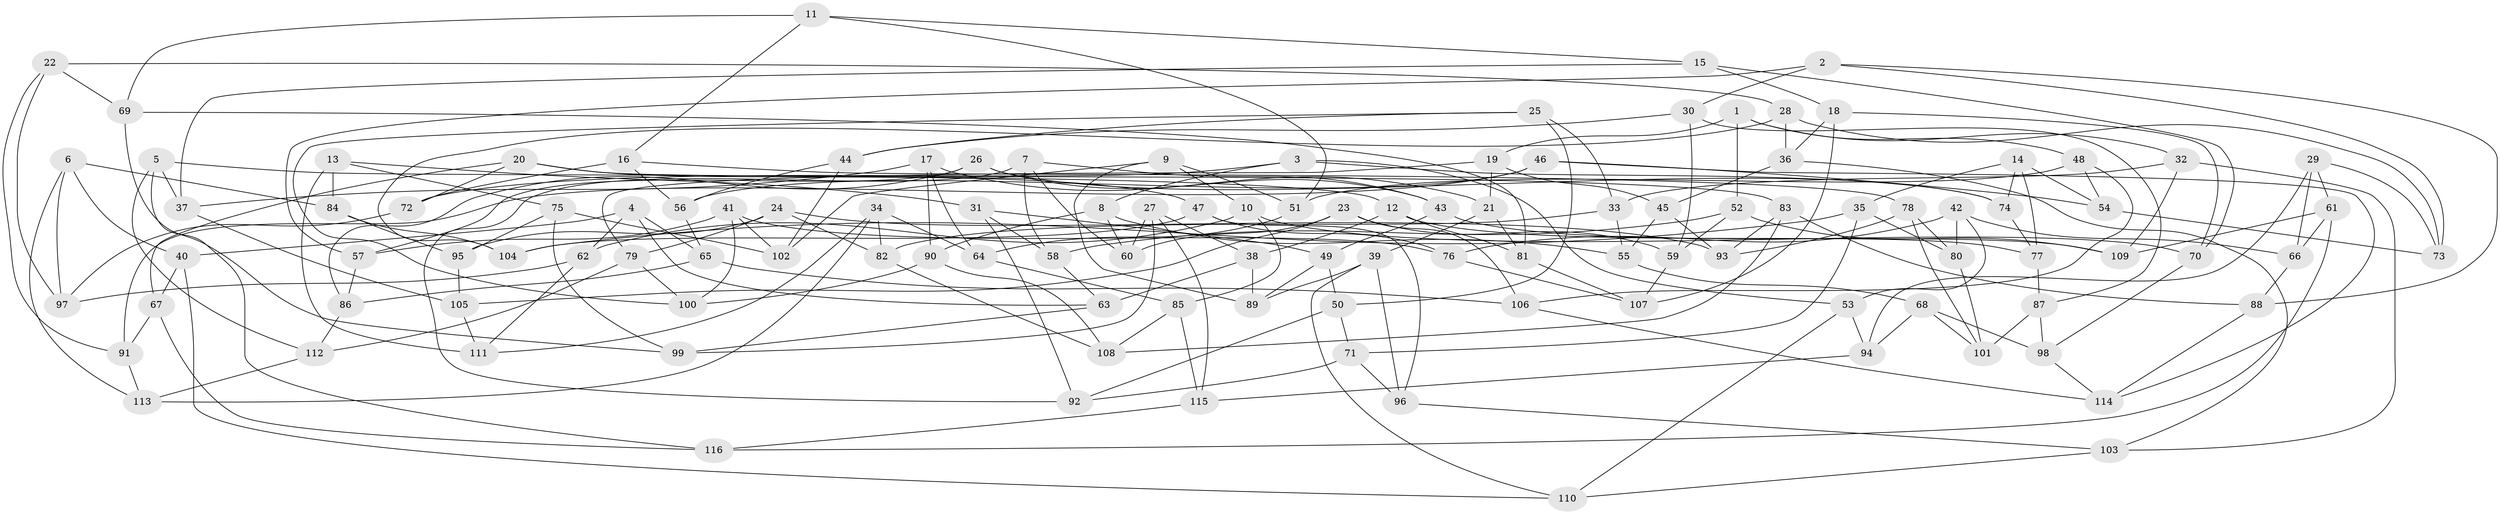 // coarse degree distribution, {5: 0.09876543209876543, 4: 0.7037037037037037, 8: 0.06172839506172839, 6: 0.012345679012345678, 3: 0.07407407407407407, 10: 0.024691358024691357, 9: 0.012345679012345678, 7: 0.012345679012345678}
// Generated by graph-tools (version 1.1) at 2025/02/03/04/25 22:02:14]
// undirected, 116 vertices, 232 edges
graph export_dot {
graph [start="1"]
  node [color=gray90,style=filled];
  1;
  2;
  3;
  4;
  5;
  6;
  7;
  8;
  9;
  10;
  11;
  12;
  13;
  14;
  15;
  16;
  17;
  18;
  19;
  20;
  21;
  22;
  23;
  24;
  25;
  26;
  27;
  28;
  29;
  30;
  31;
  32;
  33;
  34;
  35;
  36;
  37;
  38;
  39;
  40;
  41;
  42;
  43;
  44;
  45;
  46;
  47;
  48;
  49;
  50;
  51;
  52;
  53;
  54;
  55;
  56;
  57;
  58;
  59;
  60;
  61;
  62;
  63;
  64;
  65;
  66;
  67;
  68;
  69;
  70;
  71;
  72;
  73;
  74;
  75;
  76;
  77;
  78;
  79;
  80;
  81;
  82;
  83;
  84;
  85;
  86;
  87;
  88;
  89;
  90;
  91;
  92;
  93;
  94;
  95;
  96;
  97;
  98;
  99;
  100;
  101;
  102;
  103;
  104;
  105;
  106;
  107;
  108;
  109;
  110;
  111;
  112;
  113;
  114;
  115;
  116;
  1 -- 32;
  1 -- 19;
  1 -- 48;
  1 -- 52;
  2 -- 57;
  2 -- 30;
  2 -- 73;
  2 -- 88;
  3 -- 53;
  3 -- 72;
  3 -- 8;
  3 -- 74;
  4 -- 65;
  4 -- 62;
  4 -- 63;
  4 -- 40;
  5 -- 116;
  5 -- 37;
  5 -- 112;
  5 -- 12;
  6 -- 97;
  6 -- 113;
  6 -- 40;
  6 -- 84;
  7 -- 58;
  7 -- 60;
  7 -- 92;
  7 -- 43;
  8 -- 55;
  8 -- 60;
  8 -- 90;
  9 -- 51;
  9 -- 10;
  9 -- 89;
  9 -- 102;
  10 -- 62;
  10 -- 85;
  10 -- 70;
  11 -- 51;
  11 -- 16;
  11 -- 69;
  11 -- 15;
  12 -- 38;
  12 -- 81;
  12 -- 77;
  13 -- 75;
  13 -- 111;
  13 -- 84;
  13 -- 31;
  14 -- 74;
  14 -- 77;
  14 -- 54;
  14 -- 35;
  15 -- 37;
  15 -- 70;
  15 -- 18;
  16 -- 56;
  16 -- 78;
  16 -- 72;
  17 -- 37;
  17 -- 21;
  17 -- 90;
  17 -- 64;
  18 -- 107;
  18 -- 70;
  18 -- 36;
  19 -- 45;
  19 -- 79;
  19 -- 21;
  20 -- 47;
  20 -- 83;
  20 -- 67;
  20 -- 72;
  21 -- 39;
  21 -- 81;
  22 -- 97;
  22 -- 69;
  22 -- 28;
  22 -- 91;
  23 -- 106;
  23 -- 60;
  23 -- 105;
  23 -- 59;
  24 -- 79;
  24 -- 95;
  24 -- 93;
  24 -- 82;
  25 -- 100;
  25 -- 50;
  25 -- 33;
  25 -- 44;
  26 -- 74;
  26 -- 57;
  26 -- 43;
  26 -- 86;
  27 -- 38;
  27 -- 115;
  27 -- 60;
  27 -- 99;
  28 -- 104;
  28 -- 73;
  28 -- 36;
  29 -- 61;
  29 -- 94;
  29 -- 73;
  29 -- 66;
  30 -- 59;
  30 -- 87;
  30 -- 44;
  31 -- 58;
  31 -- 49;
  31 -- 92;
  32 -- 103;
  32 -- 109;
  32 -- 33;
  33 -- 82;
  33 -- 55;
  34 -- 113;
  34 -- 64;
  34 -- 111;
  34 -- 82;
  35 -- 104;
  35 -- 80;
  35 -- 71;
  36 -- 45;
  36 -- 103;
  37 -- 105;
  38 -- 89;
  38 -- 63;
  39 -- 89;
  39 -- 96;
  39 -- 110;
  40 -- 67;
  40 -- 110;
  41 -- 76;
  41 -- 100;
  41 -- 57;
  41 -- 102;
  42 -- 80;
  42 -- 66;
  42 -- 76;
  42 -- 53;
  43 -- 49;
  43 -- 109;
  44 -- 56;
  44 -- 102;
  45 -- 55;
  45 -- 93;
  46 -- 56;
  46 -- 114;
  46 -- 91;
  46 -- 54;
  47 -- 96;
  47 -- 104;
  47 -- 76;
  48 -- 54;
  48 -- 106;
  48 -- 51;
  49 -- 89;
  49 -- 50;
  50 -- 92;
  50 -- 71;
  51 -- 64;
  52 -- 109;
  52 -- 59;
  52 -- 58;
  53 -- 94;
  53 -- 110;
  54 -- 73;
  55 -- 68;
  56 -- 65;
  57 -- 86;
  58 -- 63;
  59 -- 107;
  61 -- 116;
  61 -- 66;
  61 -- 109;
  62 -- 97;
  62 -- 111;
  63 -- 99;
  64 -- 85;
  65 -- 106;
  65 -- 86;
  66 -- 88;
  67 -- 91;
  67 -- 116;
  68 -- 94;
  68 -- 98;
  68 -- 101;
  69 -- 81;
  69 -- 99;
  70 -- 98;
  71 -- 92;
  71 -- 96;
  72 -- 97;
  74 -- 77;
  75 -- 95;
  75 -- 102;
  75 -- 99;
  76 -- 107;
  77 -- 87;
  78 -- 93;
  78 -- 101;
  78 -- 80;
  79 -- 112;
  79 -- 100;
  80 -- 101;
  81 -- 107;
  82 -- 108;
  83 -- 108;
  83 -- 88;
  83 -- 93;
  84 -- 95;
  84 -- 104;
  85 -- 115;
  85 -- 108;
  86 -- 112;
  87 -- 98;
  87 -- 101;
  88 -- 114;
  90 -- 108;
  90 -- 100;
  91 -- 113;
  94 -- 115;
  95 -- 105;
  96 -- 103;
  98 -- 114;
  103 -- 110;
  105 -- 111;
  106 -- 114;
  112 -- 113;
  115 -- 116;
}
